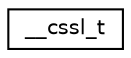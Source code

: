 digraph "Graphical Class Hierarchy"
{
 // INTERACTIVE_SVG=YES
  edge [fontname="Helvetica",fontsize="10",labelfontname="Helvetica",labelfontsize="10"];
  node [fontname="Helvetica",fontsize="10",shape=record];
  rankdir="LR";
  Node0 [label="__cssl_t",height=0.2,width=0.4,color="black", fillcolor="white", style="filled",URL="$struct____cssl__t.html"];
}

